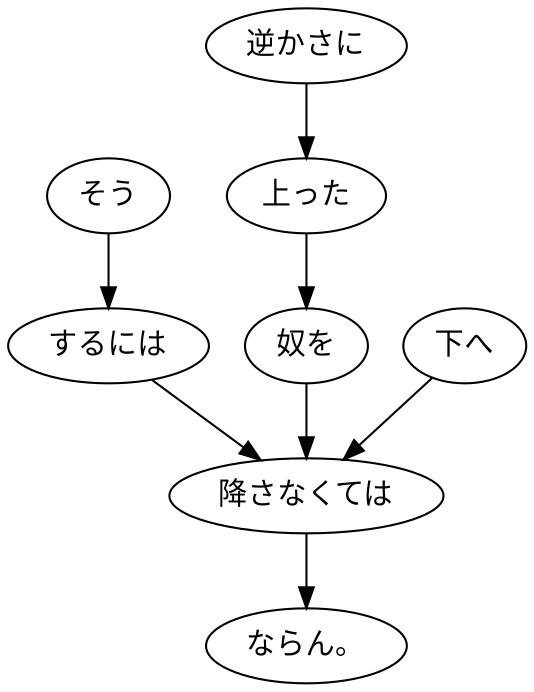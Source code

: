 digraph graph4865 {
	node0 [label="そう"];
	node1 [label="するには"];
	node2 [label="逆かさに"];
	node3 [label="上った"];
	node4 [label="奴を"];
	node5 [label="下へ"];
	node6 [label="降さなくては"];
	node7 [label="ならん。"];
	node0 -> node1;
	node1 -> node6;
	node2 -> node3;
	node3 -> node4;
	node4 -> node6;
	node5 -> node6;
	node6 -> node7;
}
